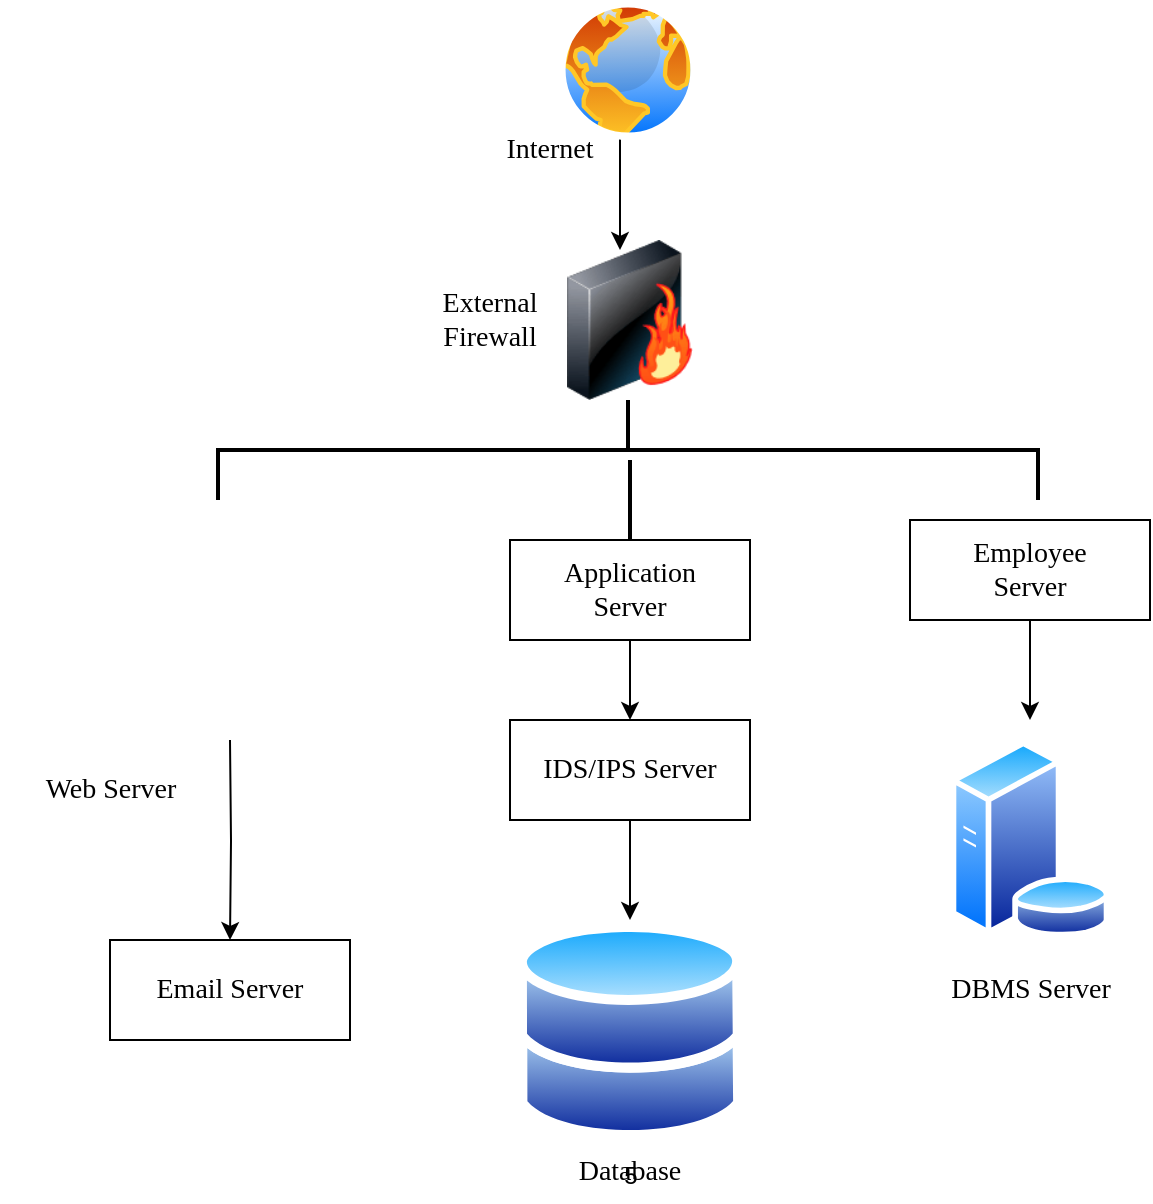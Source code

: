 <mxfile version="22.0.8" type="device">
  <diagram name="Page-1" id="zck-V9cgHBKQe8lJC0sY">
    <mxGraphModel dx="1050" dy="542" grid="1" gridSize="10" guides="1" tooltips="1" connect="1" arrows="1" fold="1" page="1" pageScale="1" pageWidth="827" pageHeight="1169" math="0" shadow="0">
      <root>
        <mxCell id="0" />
        <mxCell id="1" parent="0" />
        <mxCell id="UtV2wC21X75EPFO7jreI-5" style="edgeStyle=orthogonalEdgeStyle;rounded=0;orthogonalLoop=1;jettySize=auto;html=1;exitX=0.5;exitY=1;exitDx=0;exitDy=0;entryX=0.5;entryY=0;entryDx=0;entryDy=0;" parent="1" edge="1">
          <mxGeometry relative="1" as="geometry">
            <mxPoint x="375" y="65" as="sourcePoint" />
            <mxPoint x="375" y="125" as="targetPoint" />
            <Array as="points">
              <mxPoint x="375.5" y="125" />
              <mxPoint x="375.5" y="125" />
            </Array>
          </mxGeometry>
        </mxCell>
        <mxCell id="UtV2wC21X75EPFO7jreI-16" value="" style="edgeStyle=orthogonalEdgeStyle;rounded=0;orthogonalLoop=1;jettySize=auto;html=1;" parent="1" source="UtV2wC21X75EPFO7jreI-3" target="UtV2wC21X75EPFO7jreI-13" edge="1">
          <mxGeometry relative="1" as="geometry" />
        </mxCell>
        <mxCell id="UtV2wC21X75EPFO7jreI-3" value="" style="rounded=0;whiteSpace=wrap;html=1;" parent="1" vertex="1">
          <mxGeometry x="320" y="270" width="120" height="50" as="geometry" />
        </mxCell>
        <mxCell id="UtV2wC21X75EPFO7jreI-17" value="" style="edgeStyle=orthogonalEdgeStyle;rounded=0;orthogonalLoop=1;jettySize=auto;html=1;" parent="1" source="UtV2wC21X75EPFO7jreI-4" edge="1">
          <mxGeometry relative="1" as="geometry">
            <mxPoint x="580" y="360" as="targetPoint" />
          </mxGeometry>
        </mxCell>
        <mxCell id="UtV2wC21X75EPFO7jreI-4" value="" style="rounded=0;whiteSpace=wrap;html=1;" parent="1" vertex="1">
          <mxGeometry x="520" y="260" width="120" height="50" as="geometry" />
        </mxCell>
        <mxCell id="UtV2wC21X75EPFO7jreI-15" style="edgeStyle=orthogonalEdgeStyle;rounded=0;orthogonalLoop=1;jettySize=auto;html=1;" parent="1" target="UtV2wC21X75EPFO7jreI-12" edge="1">
          <mxGeometry relative="1" as="geometry">
            <mxPoint x="180" y="370" as="sourcePoint" />
          </mxGeometry>
        </mxCell>
        <mxCell id="UtV2wC21X75EPFO7jreI-8" value="" style="strokeWidth=2;html=1;shape=mxgraph.flowchart.annotation_2;align=left;labelPosition=right;pointerEvents=1;direction=south;" parent="1" vertex="1">
          <mxGeometry x="174" y="200" width="410" height="50" as="geometry" />
        </mxCell>
        <mxCell id="UtV2wC21X75EPFO7jreI-11" value="" style="line;strokeWidth=2;direction=south;html=1;" parent="1" vertex="1">
          <mxGeometry x="375" y="230" width="10" height="40" as="geometry" />
        </mxCell>
        <mxCell id="UtV2wC21X75EPFO7jreI-12" value="&lt;font style=&quot;font-size: 14px;&quot; face=&quot;Verdana&quot;&gt;Email Server&lt;/font&gt;" style="rounded=0;whiteSpace=wrap;html=1;" parent="1" vertex="1">
          <mxGeometry x="120" y="470" width="120" height="50" as="geometry" />
        </mxCell>
        <mxCell id="UtV2wC21X75EPFO7jreI-19" value="" style="edgeStyle=orthogonalEdgeStyle;rounded=0;orthogonalLoop=1;jettySize=auto;html=1;" parent="1" source="UtV2wC21X75EPFO7jreI-13" edge="1">
          <mxGeometry relative="1" as="geometry">
            <mxPoint x="380" y="460" as="targetPoint" />
          </mxGeometry>
        </mxCell>
        <mxCell id="UtV2wC21X75EPFO7jreI-13" value="&lt;font face=&quot;Verdana&quot; style=&quot;font-size: 14px;&quot;&gt;IDS/IPS Server&lt;/font&gt;" style="rounded=0;whiteSpace=wrap;html=1;" parent="1" vertex="1">
          <mxGeometry x="320" y="360" width="120" height="50" as="geometry" />
        </mxCell>
        <mxCell id="UtV2wC21X75EPFO7jreI-20" value="&lt;font face=&quot;Verdana&quot; style=&quot;font-size: 14px;&quot;&gt;Internet&lt;/font&gt;" style="text;html=1;strokeColor=none;fillColor=none;align=center;verticalAlign=middle;whiteSpace=wrap;rounded=0;" parent="1" vertex="1">
          <mxGeometry x="305" y="60" width="70" height="30" as="geometry" />
        </mxCell>
        <mxCell id="UtV2wC21X75EPFO7jreI-21" value="&lt;font style=&quot;font-size: 14px;&quot; face=&quot;Verdana&quot;&gt;External Firewall&lt;/font&gt;" style="text;html=1;strokeColor=none;fillColor=none;align=center;verticalAlign=middle;whiteSpace=wrap;rounded=0;" parent="1" vertex="1">
          <mxGeometry x="280" y="145" width="60" height="30" as="geometry" />
        </mxCell>
        <mxCell id="UtV2wC21X75EPFO7jreI-23" value="&lt;font face=&quot;Verdana&quot; style=&quot;font-size: 14px;&quot;&gt;Application Server&lt;/font&gt;" style="text;html=1;strokeColor=none;fillColor=none;align=center;verticalAlign=middle;whiteSpace=wrap;rounded=0;" parent="1" vertex="1">
          <mxGeometry x="350" y="280" width="60" height="30" as="geometry" />
        </mxCell>
        <mxCell id="UtV2wC21X75EPFO7jreI-24" value="&lt;font face=&quot;Verdana&quot; style=&quot;font-size: 14px;&quot;&gt;Employee Server&lt;/font&gt;" style="text;html=1;strokeColor=none;fillColor=none;align=center;verticalAlign=middle;whiteSpace=wrap;rounded=0;" parent="1" vertex="1">
          <mxGeometry x="550" y="270" width="60" height="30" as="geometry" />
        </mxCell>
        <mxCell id="UtV2wC21X75EPFO7jreI-25" value="5" style="image;aspect=fixed;perimeter=ellipsePerimeter;html=1;align=center;shadow=0;dashed=0;spacingTop=3;image=img/lib/active_directory/databases.svg;" parent="1" vertex="1">
          <mxGeometry x="323.37" y="460" width="113.27" height="111" as="geometry" />
        </mxCell>
        <mxCell id="UtV2wC21X75EPFO7jreI-26" value="&lt;font style=&quot;font-size: 14px;&quot; face=&quot;Verdana&quot;&gt;Database&lt;/font&gt;" style="text;html=1;strokeColor=none;fillColor=none;align=center;verticalAlign=middle;whiteSpace=wrap;rounded=0;" parent="1" vertex="1">
          <mxGeometry x="350" y="571" width="60" height="30" as="geometry" />
        </mxCell>
        <mxCell id="UtV2wC21X75EPFO7jreI-27" value="" style="image;aspect=fixed;perimeter=ellipsePerimeter;html=1;align=center;shadow=0;dashed=0;spacingTop=3;image=img/lib/active_directory/database_server.svg;" parent="1" vertex="1">
          <mxGeometry x="539.5" y="370" width="81" height="98.78" as="geometry" />
        </mxCell>
        <mxCell id="UtV2wC21X75EPFO7jreI-29" value="&lt;font face=&quot;Verdana&quot; style=&quot;font-size: 14px;&quot;&gt;DBMS Server&lt;/font&gt;" style="text;html=1;align=center;verticalAlign=middle;resizable=0;points=[];autosize=1;strokeColor=none;fillColor=none;" parent="1" vertex="1">
          <mxGeometry x="520" y="480" width="120" height="30" as="geometry" />
        </mxCell>
        <mxCell id="UtV2wC21X75EPFO7jreI-30" value="" style="shape=image;html=1;verticalAlign=top;verticalLabelPosition=bottom;labelBackgroundColor=#ffffff;imageAspect=0;aspect=fixed;image=https://cdn1.iconfinder.com/data/icons/cloud-72/64/universal-access-sever-internet-user-connection-world-128.png" parent="1" vertex="1">
          <mxGeometry x="120" y="260" width="119.5" height="119.5" as="geometry" />
        </mxCell>
        <mxCell id="UtV2wC21X75EPFO7jreI-31" value="&lt;font style=&quot;font-size: 14px;&quot; face=&quot;Verdana&quot;&gt;Web Server&lt;/font&gt;" style="text;html=1;align=center;verticalAlign=middle;resizable=0;points=[];autosize=1;strokeColor=none;fillColor=none;" parent="1" vertex="1">
          <mxGeometry x="65" y="379.5" width="110" height="30" as="geometry" />
        </mxCell>
        <mxCell id="UtV2wC21X75EPFO7jreI-32" value="" style="image;aspect=fixed;perimeter=ellipsePerimeter;html=1;align=center;shadow=0;dashed=0;spacingTop=3;image=img/lib/active_directory/internet_globe.svg;" parent="1" vertex="1">
          <mxGeometry x="344" width="70" height="70" as="geometry" />
        </mxCell>
        <mxCell id="UtV2wC21X75EPFO7jreI-33" value="" style="image;html=1;image=img/lib/clip_art/networking/Firewall-page1_128x128.png" parent="1" vertex="1">
          <mxGeometry x="340" y="120" width="80" height="80" as="geometry" />
        </mxCell>
      </root>
    </mxGraphModel>
  </diagram>
</mxfile>
